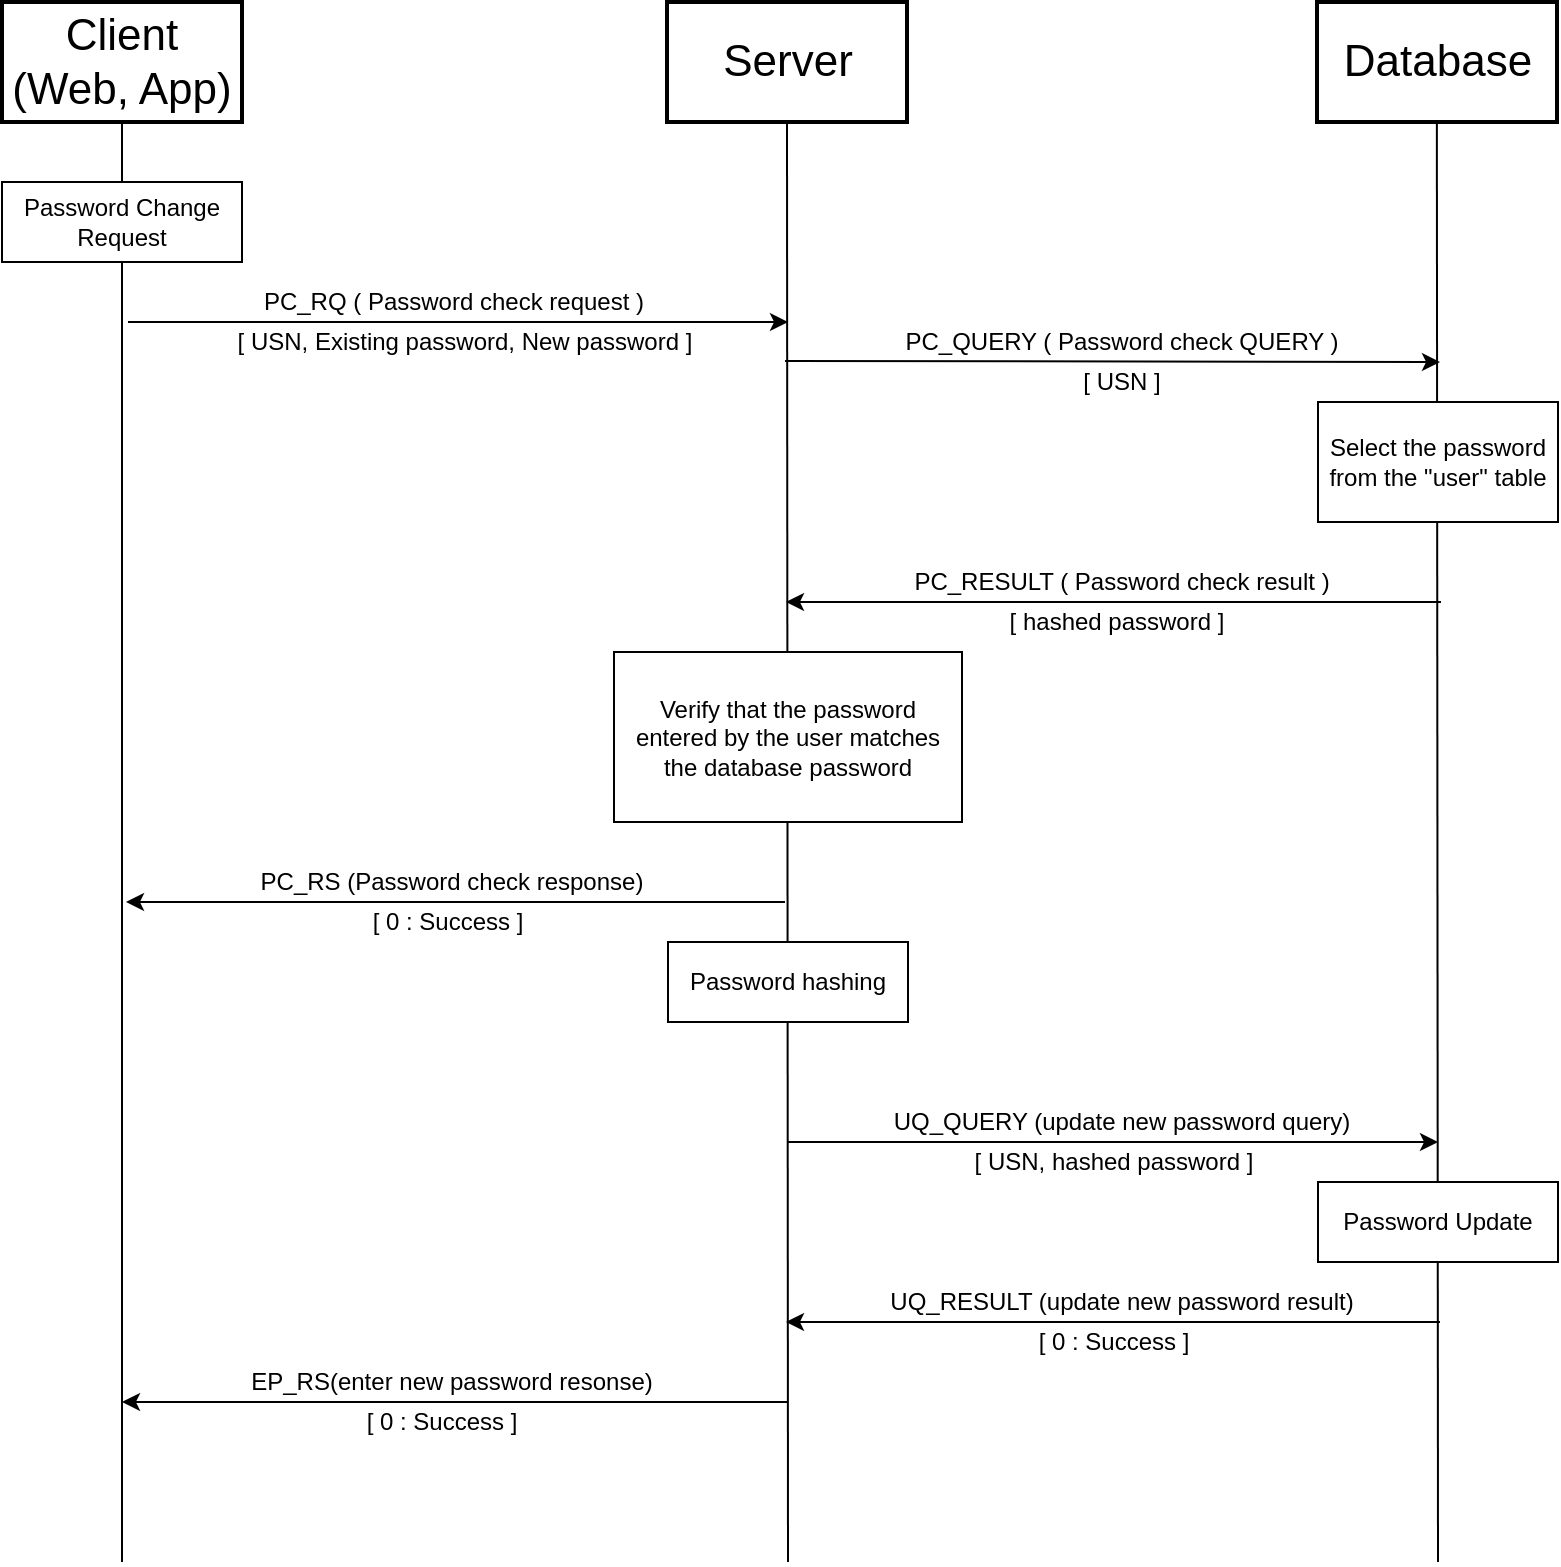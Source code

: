 <mxfile version="10.9.8" type="google"><diagram id="R5wNcVVOgoG49euymQia" name="Page-1"><mxGraphModel dx="1237" dy="547" grid="1" gridSize="10" guides="1" tooltips="1" connect="1" arrows="1" fold="1" page="1" pageScale="1" pageWidth="2339" pageHeight="3300" math="0" shadow="0"><root><mxCell id="0"/><mxCell id="1" parent="0"/><mxCell id="3H9aodT4e9oK09yKdH_f-11" value="[ USN, Existing password, New password ]" style="text;html=1;strokeColor=none;fillColor=none;align=center;verticalAlign=middle;whiteSpace=wrap;rounded=0;fontStyle=0" parent="1" vertex="1"><mxGeometry x="303" y="180" width="257" height="20" as="geometry"/></mxCell><mxCell id="3H9aodT4e9oK09yKdH_f-13" value="[ USN ]" style="text;html=1;strokeColor=none;fillColor=none;align=center;verticalAlign=middle;whiteSpace=wrap;rounded=0;fontStyle=0" parent="1" vertex="1"><mxGeometry x="730" y="200" width="60" height="20" as="geometry"/></mxCell><mxCell id="3H9aodT4e9oK09yKdH_f-1" value="Client&lt;br style=&quot;font-size: 22px;&quot;&gt;(Web, App)" style="rounded=0;whiteSpace=wrap;html=1;strokeWidth=2;fontSize=22;" parent="1" vertex="1"><mxGeometry x="200" y="20" width="120" height="60" as="geometry"/></mxCell><mxCell id="3H9aodT4e9oK09yKdH_f-2" value="Server" style="rounded=0;whiteSpace=wrap;html=1;strokeWidth=2;fontSize=22;" parent="1" vertex="1"><mxGeometry x="532.5" y="20" width="120" height="60" as="geometry"/></mxCell><mxCell id="3H9aodT4e9oK09yKdH_f-3" value="Database" style="rounded=0;whiteSpace=wrap;html=1;strokeWidth=2;fontSize=22;" parent="1" vertex="1"><mxGeometry x="857.5" y="20" width="120" height="60" as="geometry"/></mxCell><mxCell id="3H9aodT4e9oK09yKdH_f-5" value="" style="endArrow=none;html=1;" parent="1" target="3H9aodT4e9oK09yKdH_f-1" edge="1"><mxGeometry width="50" height="50" relative="1" as="geometry"><mxPoint x="260" y="800" as="sourcePoint"/><mxPoint x="260" y="149" as="targetPoint"/></mxGeometry></mxCell><mxCell id="3H9aodT4e9oK09yKdH_f-6" value="" style="endArrow=none;html=1;entryX=0.5;entryY=1;entryDx=0;entryDy=0;" parent="1" target="3H9aodT4e9oK09yKdH_f-2" edge="1"><mxGeometry width="50" height="50" relative="1" as="geometry"><mxPoint x="593" y="800" as="sourcePoint"/><mxPoint x="360" y="120" as="targetPoint"/></mxGeometry></mxCell><mxCell id="3H9aodT4e9oK09yKdH_f-7" value="" style="endArrow=none;html=1;entryX=0.5;entryY=1;entryDx=0;entryDy=0;" parent="1" edge="1"><mxGeometry width="50" height="50" relative="1" as="geometry"><mxPoint x="918" y="800" as="sourcePoint"/><mxPoint x="917.429" y="79.857" as="targetPoint"/></mxGeometry></mxCell><mxCell id="3H9aodT4e9oK09yKdH_f-8" value="Password Change Request" style="rounded=0;whiteSpace=wrap;html=1;" parent="1" vertex="1"><mxGeometry x="200" y="110" width="120" height="40" as="geometry"/></mxCell><mxCell id="3H9aodT4e9oK09yKdH_f-10" value="" style="endArrow=classic;html=1;" parent="1" edge="1"><mxGeometry width="50" height="50" relative="1" as="geometry"><mxPoint x="263" y="180" as="sourcePoint"/><mxPoint x="593" y="180" as="targetPoint"/></mxGeometry></mxCell><mxCell id="3H9aodT4e9oK09yKdH_f-12" value="" style="endArrow=classic;html=1;" parent="1" edge="1"><mxGeometry width="50" height="50" relative="1" as="geometry"><mxPoint x="591.5" y="199.5" as="sourcePoint"/><mxPoint x="919" y="200" as="targetPoint"/></mxGeometry></mxCell><mxCell id="3H9aodT4e9oK09yKdH_f-15" value="" style="endArrow=classic;html=1;" parent="1" edge="1"><mxGeometry width="50" height="50" relative="1" as="geometry"><mxPoint x="919.5" y="320" as="sourcePoint"/><mxPoint x="592" y="320" as="targetPoint"/></mxGeometry></mxCell><mxCell id="3H9aodT4e9oK09yKdH_f-17" value="[ hashed password ]" style="text;html=1;strokeColor=none;fillColor=none;align=center;verticalAlign=middle;whiteSpace=wrap;rounded=0;" parent="1" vertex="1"><mxGeometry x="685" y="320" width="145" height="20" as="geometry"/></mxCell><mxCell id="3H9aodT4e9oK09yKdH_f-18" value="Verify that the password entered by the user matches the database password" style="rounded=0;whiteSpace=wrap;html=1;" parent="1" vertex="1"><mxGeometry x="506" y="345" width="174" height="85" as="geometry"/></mxCell><mxCell id="3H9aodT4e9oK09yKdH_f-20" value="" style="endArrow=classic;html=1;" parent="1" edge="1"><mxGeometry width="50" height="50" relative="1" as="geometry"><mxPoint x="591.5" y="470" as="sourcePoint"/><mxPoint x="262" y="470" as="targetPoint"/></mxGeometry></mxCell><mxCell id="3H9aodT4e9oK09yKdH_f-21" value="[ 0 : Success ]" style="text;html=1;strokeColor=none;fillColor=none;align=center;verticalAlign=middle;whiteSpace=wrap;rounded=0;" parent="1" vertex="1"><mxGeometry x="342.5" y="470" width="160" height="20" as="geometry"/></mxCell><mxCell id="3H9aodT4e9oK09yKdH_f-25" value="Password hashing" style="rounded=0;whiteSpace=wrap;html=1;" parent="1" vertex="1"><mxGeometry x="533" y="490" width="120" height="40" as="geometry"/></mxCell><mxCell id="3H9aodT4e9oK09yKdH_f-26" value="" style="endArrow=classic;html=1;" parent="1" edge="1"><mxGeometry width="50" height="50" relative="1" as="geometry"><mxPoint x="593" y="590" as="sourcePoint"/><mxPoint x="918" y="590" as="targetPoint"/></mxGeometry></mxCell><mxCell id="3H9aodT4e9oK09yKdH_f-27" value="[ USN, hashed password ]" style="text;html=1;strokeColor=none;fillColor=none;align=center;verticalAlign=middle;whiteSpace=wrap;rounded=0;" parent="1" vertex="1"><mxGeometry x="644" y="590" width="224" height="20" as="geometry"/></mxCell><mxCell id="3H9aodT4e9oK09yKdH_f-30" value="Password Update" style="rounded=0;whiteSpace=wrap;html=1;" parent="1" vertex="1"><mxGeometry x="858" y="610" width="120" height="40" as="geometry"/></mxCell><mxCell id="3H9aodT4e9oK09yKdH_f-31" value="" style="endArrow=classic;html=1;" parent="1" edge="1"><mxGeometry width="50" height="50" relative="1" as="geometry"><mxPoint x="919" y="680" as="sourcePoint"/><mxPoint x="592" y="680" as="targetPoint"/></mxGeometry></mxCell><mxCell id="3H9aodT4e9oK09yKdH_f-32" value="" style="endArrow=classic;html=1;" parent="1" edge="1"><mxGeometry width="50" height="50" relative="1" as="geometry"><mxPoint x="593" y="720" as="sourcePoint"/><mxPoint x="260" y="720" as="targetPoint"/></mxGeometry></mxCell><mxCell id="3H9aodT4e9oK09yKdH_f-33" value="[ 0 : Success ]" style="text;html=1;strokeColor=none;fillColor=none;align=center;verticalAlign=middle;whiteSpace=wrap;rounded=0;" parent="1" vertex="1"><mxGeometry x="692" y="680" width="128" height="20" as="geometry"/></mxCell><mxCell id="3H9aodT4e9oK09yKdH_f-34" value="[ 0 : Success ]" style="text;html=1;strokeColor=none;fillColor=none;align=center;verticalAlign=middle;whiteSpace=wrap;rounded=0;" parent="1" vertex="1"><mxGeometry x="356" y="720" width="128" height="20" as="geometry"/></mxCell><mxCell id="y2mmzLk0tcxfxaZQa4SA-6" value="PC_RQ ( Password check request )" style="text;html=1;strokeColor=none;fillColor=none;align=center;verticalAlign=middle;whiteSpace=wrap;rounded=0;" parent="1" vertex="1"><mxGeometry x="309" y="160" width="234" height="20" as="geometry"/></mxCell><mxCell id="y2mmzLk0tcxfxaZQa4SA-7" value="PC_QUERY ( Password check QUERY )" style="text;html=1;strokeColor=none;fillColor=none;align=center;verticalAlign=middle;whiteSpace=wrap;rounded=0;fontStyle=0" parent="1" vertex="1"><mxGeometry x="640" y="180" width="240" height="20" as="geometry"/></mxCell><mxCell id="y2mmzLk0tcxfxaZQa4SA-8" value="PC_RESULT ( Password check result )" style="text;html=1;strokeColor=none;fillColor=none;align=center;verticalAlign=middle;whiteSpace=wrap;rounded=0;" parent="1" vertex="1"><mxGeometry x="610" y="300" width="300" height="20" as="geometry"/></mxCell><mxCell id="y2mmzLk0tcxfxaZQa4SA-9" value="Select the password from the &quot;user&quot; table" style="rounded=0;whiteSpace=wrap;html=1;" parent="1" vertex="1"><mxGeometry x="858" y="220" width="120" height="60" as="geometry"/></mxCell><mxCell id="y2mmzLk0tcxfxaZQa4SA-10" value="PC_RS (Password check response)" style="text;html=1;strokeColor=none;fillColor=none;align=center;verticalAlign=middle;whiteSpace=wrap;rounded=0;" parent="1" vertex="1"><mxGeometry x="300" y="450" width="250" height="20" as="geometry"/></mxCell><mxCell id="y2mmzLk0tcxfxaZQa4SA-12" value="UQ_QUERY (update new password query)" style="text;html=1;strokeColor=none;fillColor=none;align=center;verticalAlign=middle;whiteSpace=wrap;rounded=0;" parent="1" vertex="1"><mxGeometry x="630" y="570" width="260" height="20" as="geometry"/></mxCell><mxCell id="y2mmzLk0tcxfxaZQa4SA-13" value="UQ_RESULT (update new password result)" style="text;html=1;strokeColor=none;fillColor=none;align=center;verticalAlign=middle;whiteSpace=wrap;rounded=0;" parent="1" vertex="1"><mxGeometry x="620" y="660" width="280" height="20" as="geometry"/></mxCell><mxCell id="y2mmzLk0tcxfxaZQa4SA-14" value="EP_RS(enter new password resonse)" style="text;html=1;strokeColor=none;fillColor=none;align=center;verticalAlign=middle;whiteSpace=wrap;rounded=0;" parent="1" vertex="1"><mxGeometry x="310" y="700" width="230" height="20" as="geometry"/></mxCell></root></mxGraphModel></diagram></mxfile>
